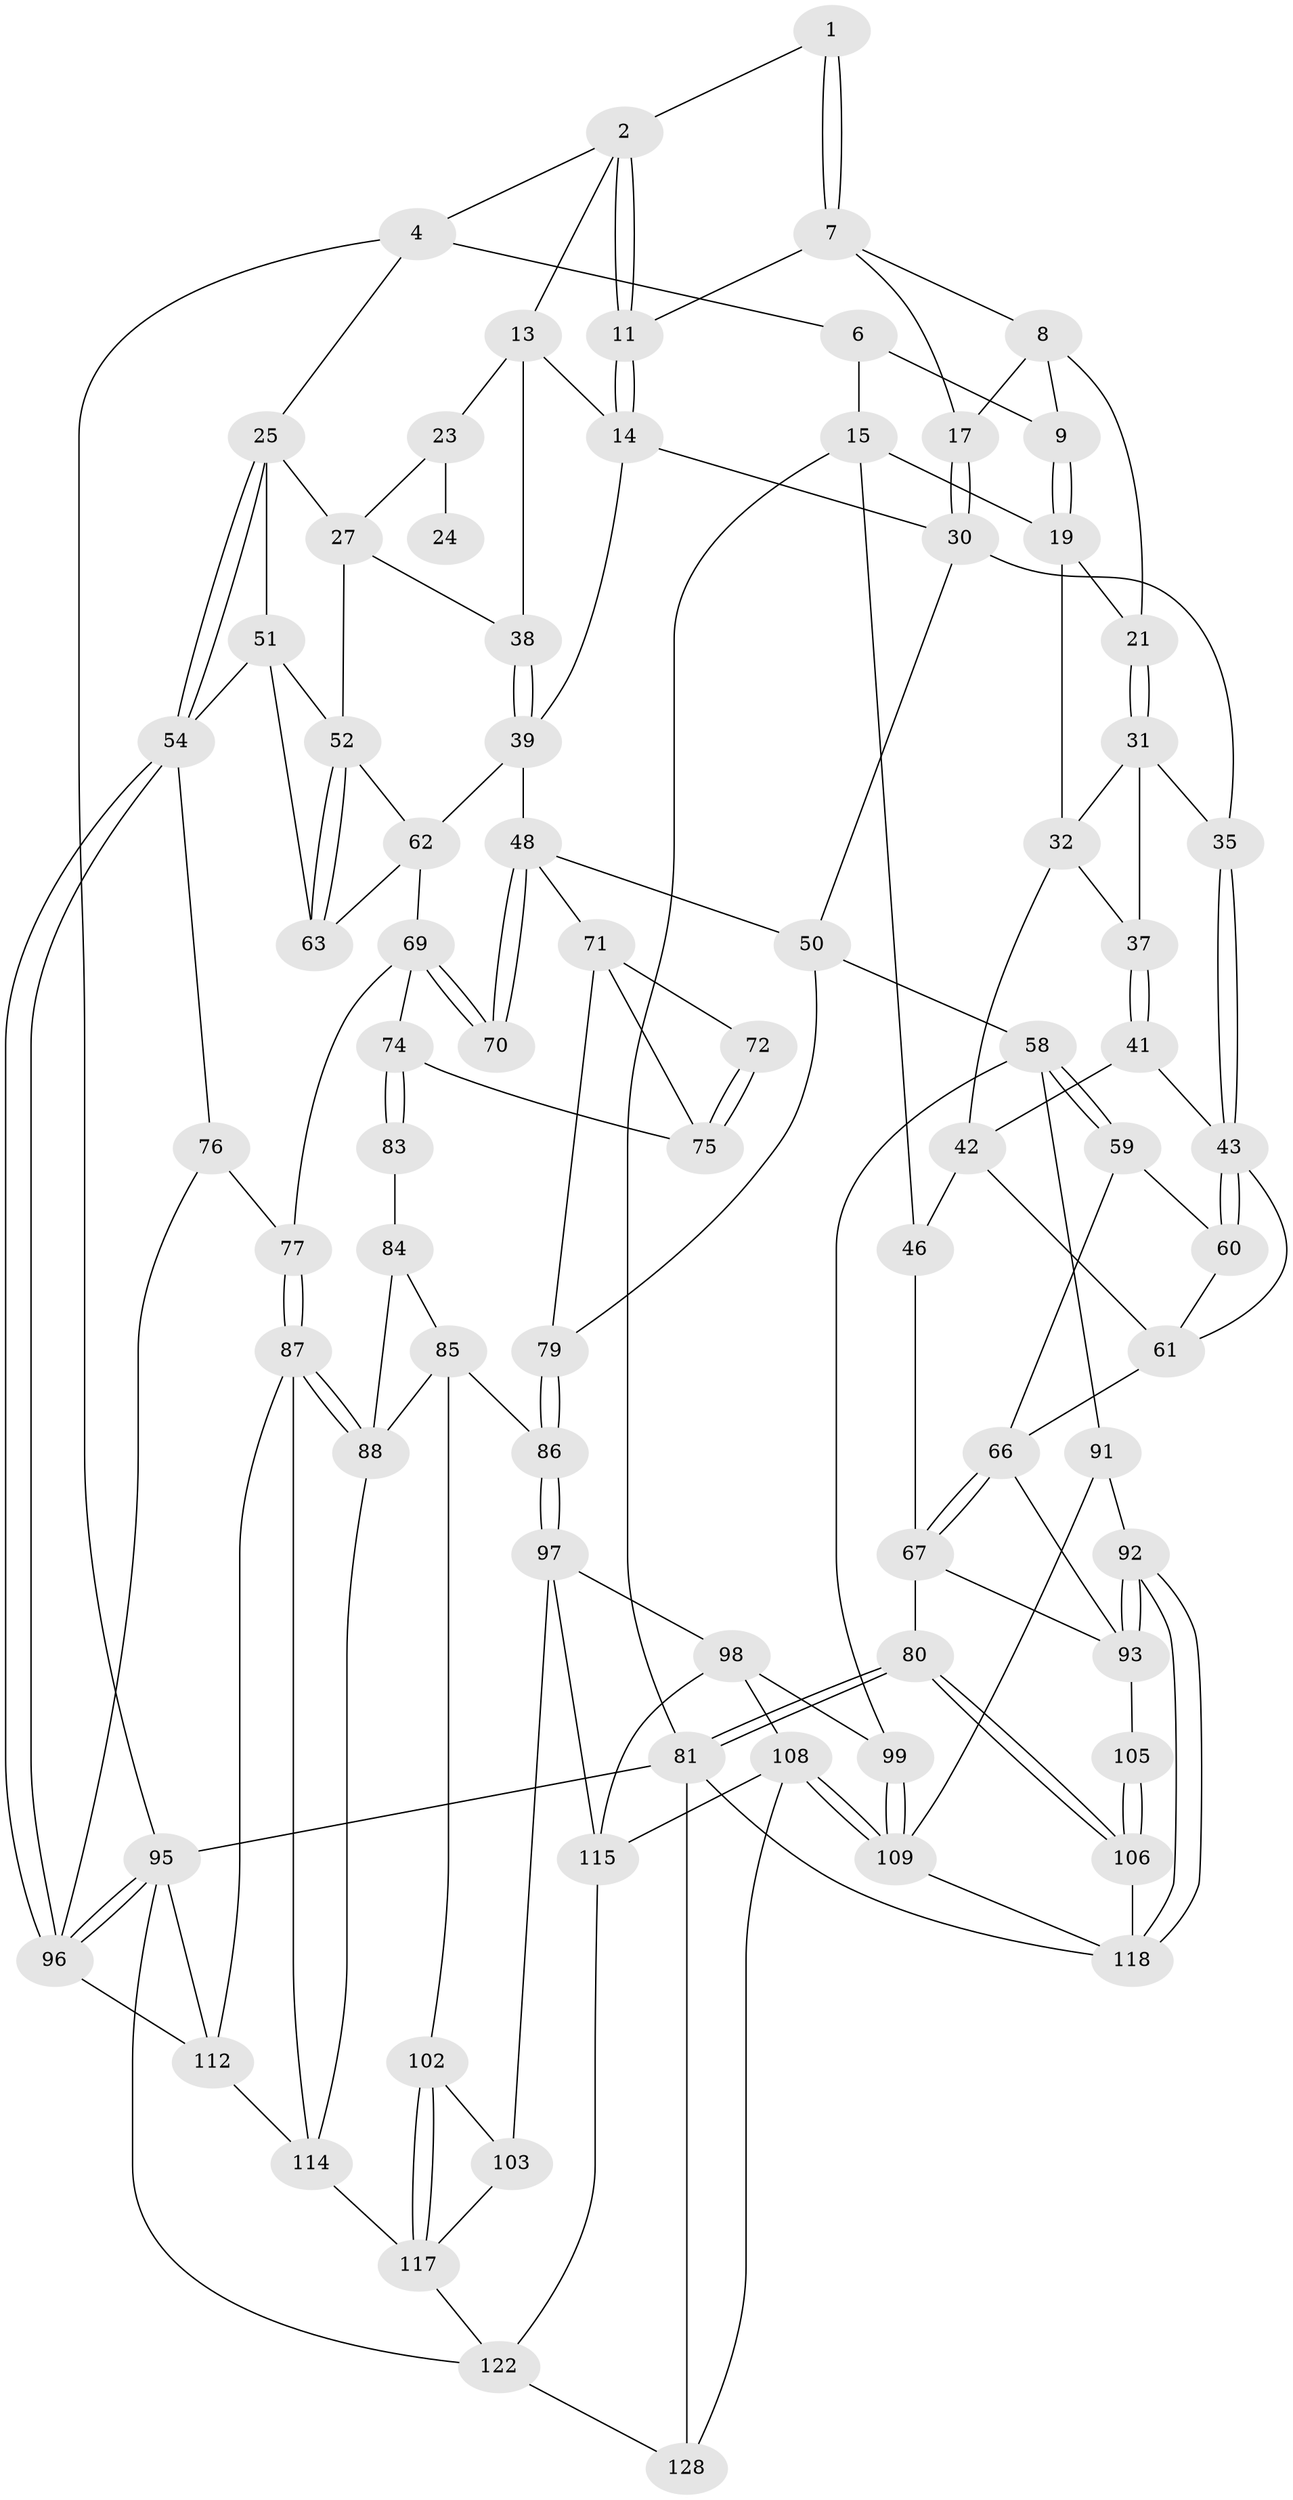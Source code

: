 // Generated by graph-tools (version 1.1) at 2025/52/02/27/25 19:52:38]
// undirected, 80 vertices, 172 edges
graph export_dot {
graph [start="1"]
  node [color=gray90,style=filled];
  1 [pos="+0.3667006737526974+0"];
  2 [pos="+0.6585469587199558+0",super="+3"];
  4 [pos="+1+0",super="+5"];
  6 [pos="+0.17204439473274316+0",super="+10"];
  7 [pos="+0.3689904965454059+0",super="+12"];
  8 [pos="+0.357289956308241+0",super="+18"];
  9 [pos="+0.13260330812374577+0.10815114059007207"];
  11 [pos="+0.6136808154497125+0.14139097346499802"];
  13 [pos="+0.6548689009192393+0.1802496261569058",super="+22"];
  14 [pos="+0.6518923362818947+0.17930356559315144",super="+29"];
  15 [pos="+0+0.058602552939180506",super="+16"];
  17 [pos="+0.4657062479619711+0.1967068120145168"];
  19 [pos="+0.16781587674607165+0.15978629051879167",super="+20"];
  21 [pos="+0.3208942000262435+0.13187080526522524"];
  23 [pos="+0.6688667712742022+0.18831580917342408",super="+28"];
  24 [pos="+0.8796229946043983+0.04677679113085585"];
  25 [pos="+1+0.26786417436245813",super="+26"];
  27 [pos="+0.8476383218817287+0.25968506252802964",super="+40"];
  30 [pos="+0.4815907279547704+0.2965886303454296",super="+34"];
  31 [pos="+0.32026873250696647+0.14096522990393096",super="+36"];
  32 [pos="+0.2663071213091424+0.23740882595940083",super="+33"];
  35 [pos="+0.39418497475653486+0.306964736982079"];
  37 [pos="+0.28658532181836066+0.3161083008342305"];
  38 [pos="+0.6722992499396483+0.38593729145439776"];
  39 [pos="+0.6486988180731249+0.4232323790526963",super="+47"];
  41 [pos="+0.2833531850842155+0.32006678836137736"];
  42 [pos="+0.12187928538815111+0.29350778435498037",super="+45"];
  43 [pos="+0.2865018416349854+0.5048906795068361",super="+44"];
  46 [pos="+0+0.39920326727569294"];
  48 [pos="+0.6301528209277334+0.46265886422540536",super="+49"];
  50 [pos="+0.4556689087693852+0.37033590518743503",super="+57"];
  51 [pos="+0.9326919402159791+0.33988482312577645",super="+56"];
  52 [pos="+0.855761994463893+0.4262139656592022",super="+53"];
  54 [pos="+1+0.5757634995095285",super="+55"];
  58 [pos="+0.3575556263867981+0.5535278141877074",super="+90"];
  59 [pos="+0.29749436605238144+0.5218699529186257"];
  60 [pos="+0.29388930245633893+0.5175053423469318"];
  61 [pos="+0.1316651742374959+0.4148477062132046",super="+65"];
  62 [pos="+0.742570409399261+0.45473278423511887",super="+64"];
  63 [pos="+0.8884820144129546+0.5116436401365615"];
  66 [pos="+0.004500732571945414+0.6284344272238952",super="+82"];
  67 [pos="+0+0.6564423568304777",super="+68"];
  69 [pos="+0.8101415377000288+0.5536069114094406",super="+73"];
  70 [pos="+0.804556791346659+0.5537499266826565"];
  71 [pos="+0.5997536113719303+0.5153977827292965",super="+78"];
  72 [pos="+0.7888617973882481+0.5565809596358887"];
  74 [pos="+0.690023378939832+0.6335971131737812"];
  75 [pos="+0.6680429313559269+0.6142691026680607"];
  76 [pos="+0.867382662474724+0.7454699230797243"];
  77 [pos="+0.8641983441983065+0.7463648526916652"];
  79 [pos="+0.5203590891598873+0.5994028380859423"];
  80 [pos="+0+0.7731352918030425"];
  81 [pos="+0+1",super="+129"];
  83 [pos="+0.6970691888323541+0.6685643650421901"];
  84 [pos="+0.6799688148382864+0.7420278524726951",super="+89"];
  85 [pos="+0.6547146220963788+0.7609130444178538",super="+101"];
  86 [pos="+0.5264156768923328+0.6914535447816149"];
  87 [pos="+0.8414118290836075+0.7671294600160341",super="+113"];
  88 [pos="+0.8288669401146006+0.7678215061937292",super="+100"];
  91 [pos="+0.2565869064998029+0.7941383964502486"];
  92 [pos="+0.2348774497773794+0.7992095254800295"];
  93 [pos="+0.22411319954111736+0.7922669784251075",super="+94"];
  95 [pos="+1+1",super="+125"];
  96 [pos="+1+1",super="+111"];
  97 [pos="+0.4966202457450839+0.7745329601044763",super="+104"];
  98 [pos="+0.39671705832979026+0.7903752548302486",super="+107"];
  99 [pos="+0.3655835910137728+0.7849203284770225"];
  102 [pos="+0.659176491487478+0.856261132510154"];
  103 [pos="+0.5887419719714078+0.8658901943605102"];
  105 [pos="+0.135003573321339+0.7975874826558568"];
  106 [pos="+0+0.77452260112609",super="+119"];
  108 [pos="+0.3785402163924811+0.9229836893734321",super="+127"];
  109 [pos="+0.36477759221659056+0.9184783825265687",super="+110"];
  112 [pos="+0.8370638424368677+0.9164608357765724",super="+124"];
  114 [pos="+0.7507936290206669+0.8757104834056155",super="+116"];
  115 [pos="+0.48933222452102804+0.9024201151960446",super="+123"];
  117 [pos="+0.6798408559798405+0.8929339370434617",super="+121"];
  118 [pos="+0.18534082909361144+0.95279492447924",super="+120"];
  122 [pos="+0.5627878574922697+1",super="+126"];
  128 [pos="+0.38627258550217897+1"];
  1 -- 2;
  1 -- 7;
  1 -- 7;
  2 -- 11;
  2 -- 11;
  2 -- 4;
  2 -- 13;
  4 -- 25;
  4 -- 6;
  4 -- 95;
  6 -- 15 [weight=2];
  6 -- 9;
  7 -- 8;
  7 -- 17;
  7 -- 11;
  8 -- 9;
  8 -- 17;
  8 -- 21;
  9 -- 19;
  9 -- 19;
  11 -- 14;
  11 -- 14;
  13 -- 14;
  13 -- 38;
  13 -- 23;
  14 -- 39;
  14 -- 30;
  15 -- 46;
  15 -- 81;
  15 -- 19;
  17 -- 30;
  17 -- 30;
  19 -- 21;
  19 -- 32;
  21 -- 31;
  21 -- 31;
  23 -- 24 [weight=2];
  23 -- 27;
  25 -- 54;
  25 -- 54;
  25 -- 27;
  25 -- 51;
  27 -- 38;
  27 -- 52;
  30 -- 50;
  30 -- 35;
  31 -- 32;
  31 -- 35;
  31 -- 37;
  32 -- 37;
  32 -- 42;
  35 -- 43;
  35 -- 43;
  37 -- 41;
  37 -- 41;
  38 -- 39;
  38 -- 39;
  39 -- 48;
  39 -- 62;
  41 -- 42;
  41 -- 43;
  42 -- 61;
  42 -- 46;
  43 -- 60;
  43 -- 60;
  43 -- 61;
  46 -- 67;
  48 -- 70;
  48 -- 70;
  48 -- 50;
  48 -- 71;
  50 -- 58;
  50 -- 79;
  51 -- 52;
  51 -- 54;
  51 -- 63;
  52 -- 63;
  52 -- 63;
  52 -- 62;
  54 -- 96;
  54 -- 96;
  54 -- 76;
  58 -- 59;
  58 -- 59;
  58 -- 91;
  58 -- 99;
  59 -- 60;
  59 -- 66;
  60 -- 61;
  61 -- 66;
  62 -- 69;
  62 -- 63;
  66 -- 67;
  66 -- 67;
  66 -- 93;
  67 -- 80;
  67 -- 93;
  69 -- 70;
  69 -- 70;
  69 -- 74;
  69 -- 77;
  71 -- 72;
  71 -- 75;
  71 -- 79;
  72 -- 75;
  72 -- 75;
  74 -- 75;
  74 -- 83;
  74 -- 83;
  76 -- 77;
  76 -- 96;
  77 -- 87;
  77 -- 87;
  79 -- 86;
  79 -- 86;
  80 -- 81;
  80 -- 81;
  80 -- 106;
  80 -- 106;
  81 -- 95;
  81 -- 128;
  81 -- 118;
  83 -- 84 [weight=2];
  84 -- 85;
  84 -- 88;
  85 -- 86;
  85 -- 102;
  85 -- 88;
  86 -- 97;
  86 -- 97;
  87 -- 88;
  87 -- 88;
  87 -- 112;
  87 -- 114;
  88 -- 114;
  91 -- 92;
  91 -- 109;
  92 -- 93;
  92 -- 93;
  92 -- 118;
  92 -- 118;
  93 -- 105;
  95 -- 96;
  95 -- 96;
  95 -- 122;
  95 -- 112;
  96 -- 112;
  97 -- 98;
  97 -- 115;
  97 -- 103;
  98 -- 99;
  98 -- 115;
  98 -- 108;
  99 -- 109;
  99 -- 109;
  102 -- 103;
  102 -- 117;
  102 -- 117;
  103 -- 117;
  105 -- 106 [weight=2];
  105 -- 106;
  106 -- 118;
  108 -- 109;
  108 -- 109;
  108 -- 128;
  108 -- 115;
  109 -- 118;
  112 -- 114;
  114 -- 117;
  115 -- 122;
  117 -- 122;
  122 -- 128;
}
